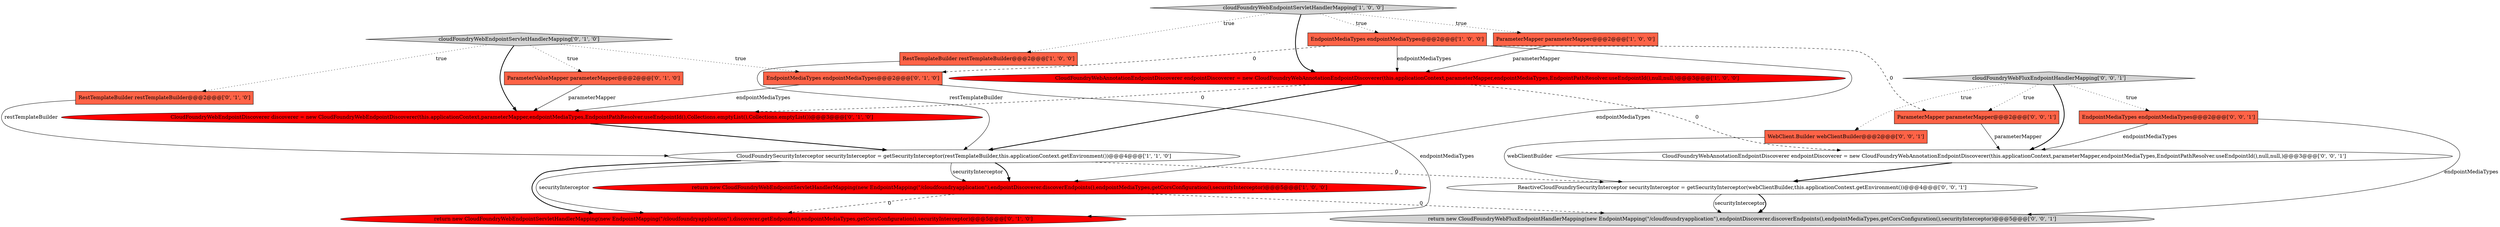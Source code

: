 digraph {
10 [style = filled, label = "return new CloudFoundryWebEndpointServletHandlerMapping(new EndpointMapping(\"/cloudfoundryapplication\"),discoverer.getEndpoints(),endpointMediaTypes,getCorsConfiguration(),securityInterceptor)@@@5@@@['0', '1', '0']", fillcolor = red, shape = ellipse image = "AAA1AAABBB2BBB"];
14 [style = filled, label = "cloudFoundryWebFluxEndpointHandlerMapping['0', '0', '1']", fillcolor = lightgray, shape = diamond image = "AAA0AAABBB3BBB"];
18 [style = filled, label = "return new CloudFoundryWebFluxEndpointHandlerMapping(new EndpointMapping(\"/cloudfoundryapplication\"),endpointDiscoverer.discoverEndpoints(),endpointMediaTypes,getCorsConfiguration(),securityInterceptor)@@@5@@@['0', '0', '1']", fillcolor = lightgray, shape = ellipse image = "AAA0AAABBB3BBB"];
8 [style = filled, label = "ParameterValueMapper parameterMapper@@@2@@@['0', '1', '0']", fillcolor = tomato, shape = box image = "AAA0AAABBB2BBB"];
3 [style = filled, label = "return new CloudFoundryWebEndpointServletHandlerMapping(new EndpointMapping(\"/cloudfoundryapplication\"),endpointDiscoverer.discoverEndpoints(),endpointMediaTypes,getCorsConfiguration(),securityInterceptor)@@@5@@@['1', '0', '0']", fillcolor = red, shape = ellipse image = "AAA1AAABBB1BBB"];
17 [style = filled, label = "ReactiveCloudFoundrySecurityInterceptor securityInterceptor = getSecurityInterceptor(webClientBuilder,this.applicationContext.getEnvironment())@@@4@@@['0', '0', '1']", fillcolor = white, shape = ellipse image = "AAA0AAABBB3BBB"];
5 [style = filled, label = "CloudFoundryWebAnnotationEndpointDiscoverer endpointDiscoverer = new CloudFoundryWebAnnotationEndpointDiscoverer(this.applicationContext,parameterMapper,endpointMediaTypes,EndpointPathResolver.useEndpointId(),null,null,)@@@3@@@['1', '0', '0']", fillcolor = red, shape = ellipse image = "AAA1AAABBB1BBB"];
12 [style = filled, label = "EndpointMediaTypes endpointMediaTypes@@@2@@@['0', '1', '0']", fillcolor = tomato, shape = box image = "AAA1AAABBB2BBB"];
13 [style = filled, label = "EndpointMediaTypes endpointMediaTypes@@@2@@@['0', '0', '1']", fillcolor = tomato, shape = box image = "AAA0AAABBB3BBB"];
19 [style = filled, label = "ParameterMapper parameterMapper@@@2@@@['0', '0', '1']", fillcolor = tomato, shape = box image = "AAA0AAABBB3BBB"];
7 [style = filled, label = "cloudFoundryWebEndpointServletHandlerMapping['0', '1', '0']", fillcolor = lightgray, shape = diamond image = "AAA0AAABBB2BBB"];
0 [style = filled, label = "RestTemplateBuilder restTemplateBuilder@@@2@@@['1', '0', '0']", fillcolor = tomato, shape = box image = "AAA0AAABBB1BBB"];
2 [style = filled, label = "cloudFoundryWebEndpointServletHandlerMapping['1', '0', '0']", fillcolor = lightgray, shape = diamond image = "AAA0AAABBB1BBB"];
6 [style = filled, label = "CloudFoundrySecurityInterceptor securityInterceptor = getSecurityInterceptor(restTemplateBuilder,this.applicationContext.getEnvironment())@@@4@@@['1', '1', '0']", fillcolor = white, shape = ellipse image = "AAA0AAABBB1BBB"];
9 [style = filled, label = "CloudFoundryWebEndpointDiscoverer discoverer = new CloudFoundryWebEndpointDiscoverer(this.applicationContext,parameterMapper,endpointMediaTypes,EndpointPathResolver.useEndpointId(),Collections.emptyList(),Collections.emptyList())@@@3@@@['0', '1', '0']", fillcolor = red, shape = ellipse image = "AAA1AAABBB2BBB"];
16 [style = filled, label = "CloudFoundryWebAnnotationEndpointDiscoverer endpointDiscoverer = new CloudFoundryWebAnnotationEndpointDiscoverer(this.applicationContext,parameterMapper,endpointMediaTypes,EndpointPathResolver.useEndpointId(),null,null,)@@@3@@@['0', '0', '1']", fillcolor = white, shape = ellipse image = "AAA0AAABBB3BBB"];
11 [style = filled, label = "RestTemplateBuilder restTemplateBuilder@@@2@@@['0', '1', '0']", fillcolor = tomato, shape = box image = "AAA0AAABBB2BBB"];
4 [style = filled, label = "EndpointMediaTypes endpointMediaTypes@@@2@@@['1', '0', '0']", fillcolor = tomato, shape = box image = "AAA1AAABBB1BBB"];
15 [style = filled, label = "WebClient.Builder webClientBuilder@@@2@@@['0', '0', '1']", fillcolor = tomato, shape = box image = "AAA0AAABBB3BBB"];
1 [style = filled, label = "ParameterMapper parameterMapper@@@2@@@['1', '0', '0']", fillcolor = tomato, shape = box image = "AAA0AAABBB1BBB"];
14->16 [style = bold, label=""];
6->3 [style = bold, label=""];
17->18 [style = solid, label="securityInterceptor"];
2->0 [style = dotted, label="true"];
14->19 [style = dotted, label="true"];
13->16 [style = solid, label="endpointMediaTypes"];
6->3 [style = solid, label="securityInterceptor"];
3->18 [style = dashed, label="0"];
0->6 [style = solid, label="restTemplateBuilder"];
6->10 [style = solid, label="securityInterceptor"];
4->3 [style = solid, label="endpointMediaTypes"];
4->5 [style = solid, label="endpointMediaTypes"];
1->5 [style = solid, label="parameterMapper"];
5->9 [style = dashed, label="0"];
11->6 [style = solid, label="restTemplateBuilder"];
6->17 [style = dashed, label="0"];
16->17 [style = bold, label=""];
15->17 [style = solid, label="webClientBuilder"];
14->13 [style = dotted, label="true"];
9->6 [style = bold, label=""];
7->12 [style = dotted, label="true"];
4->12 [style = dashed, label="0"];
5->16 [style = dashed, label="0"];
7->9 [style = bold, label=""];
13->18 [style = solid, label="endpointMediaTypes"];
14->15 [style = dotted, label="true"];
19->16 [style = solid, label="parameterMapper"];
8->9 [style = solid, label="parameterMapper"];
5->6 [style = bold, label=""];
7->11 [style = dotted, label="true"];
2->1 [style = dotted, label="true"];
6->10 [style = bold, label=""];
12->9 [style = solid, label="endpointMediaTypes"];
2->4 [style = dotted, label="true"];
12->10 [style = solid, label="endpointMediaTypes"];
4->19 [style = dashed, label="0"];
3->10 [style = dashed, label="0"];
7->8 [style = dotted, label="true"];
17->18 [style = bold, label=""];
2->5 [style = bold, label=""];
}
